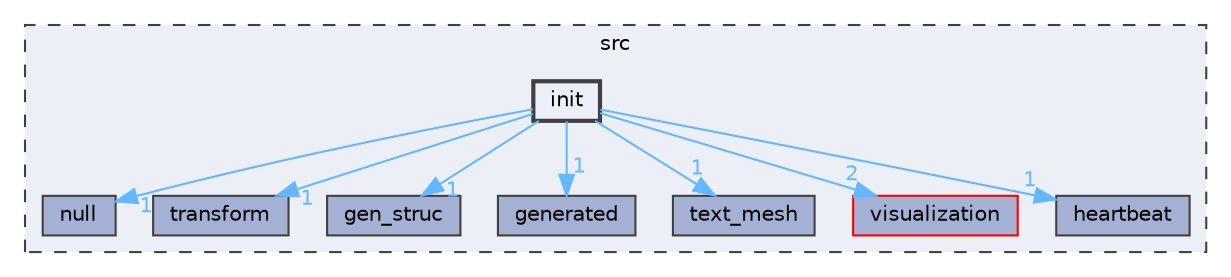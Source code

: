 digraph "src/init"
{
 // INTERACTIVE_SVG=YES
 // LATEX_PDF_SIZE
  bgcolor="transparent";
  edge [fontname=Helvetica,fontsize=10,labelfontname=Helvetica,labelfontsize=10];
  node [fontname=Helvetica,fontsize=10,shape=box,height=0.2,width=0.4];
  compound=true
  subgraph clusterdir_68267d1309a1af8e8297ef4c3efbcdba {
    graph [ bgcolor="#edeff6", pencolor="grey25", label="src", fontname=Helvetica,fontsize=10 style="filled,dashed", URL="dir_68267d1309a1af8e8297ef4c3efbcdba.html",tooltip=""]
  dir_0ab50bcd8cd80e098352f9e5ffbba355 [label="null", fillcolor="#a4b1d4", color="grey25", style="filled", URL="dir_0ab50bcd8cd80e098352f9e5ffbba355.html",tooltip=""];
  dir_f1045338104a6f1bc5c5f037b0ca9be2 [label="transform", fillcolor="#a4b1d4", color="grey25", style="filled", URL="dir_f1045338104a6f1bc5c5f037b0ca9be2.html",tooltip=""];
  dir_d9748d221ba7faa83f7fa8169a1d5121 [label="gen_struc", fillcolor="#a4b1d4", color="grey25", style="filled", URL="dir_d9748d221ba7faa83f7fa8169a1d5121.html",tooltip=""];
  dir_c6b3506109318da869165b36926fcb30 [label="generated", fillcolor="#a4b1d4", color="grey25", style="filled", URL="dir_c6b3506109318da869165b36926fcb30.html",tooltip=""];
  dir_b3cdc8b392a41de52e9504248ea8e7e8 [label="text_mesh", fillcolor="#a4b1d4", color="grey25", style="filled", URL="dir_b3cdc8b392a41de52e9504248ea8e7e8.html",tooltip=""];
  dir_b00de47ad7e2e13a637d9aa605dec95e [label="visualization", fillcolor="#a4b1d4", color="red", style="filled", URL="dir_b00de47ad7e2e13a637d9aa605dec95e.html",tooltip=""];
  dir_5846fc54e97a18e854afcef0d32856ce [label="heartbeat", fillcolor="#a4b1d4", color="grey25", style="filled", URL="dir_5846fc54e97a18e854afcef0d32856ce.html",tooltip=""];
  dir_93ef7a03ae011ca5032e526d863e8f9f [label="init", fillcolor="#edeff6", color="grey25", style="filled,bold", URL="dir_93ef7a03ae011ca5032e526d863e8f9f.html",tooltip=""];
  }
  dir_93ef7a03ae011ca5032e526d863e8f9f->dir_0ab50bcd8cd80e098352f9e5ffbba355 [headlabel="1", labeldistance=1.5 headhref="dir_000016_000020.html" color="steelblue1" fontcolor="steelblue1"];
  dir_93ef7a03ae011ca5032e526d863e8f9f->dir_5846fc54e97a18e854afcef0d32856ce [headlabel="1", labeldistance=1.5 headhref="dir_000016_000015.html" color="steelblue1" fontcolor="steelblue1"];
  dir_93ef7a03ae011ca5032e526d863e8f9f->dir_b00de47ad7e2e13a637d9aa605dec95e [headlabel="2", labeldistance=1.5 headhref="dir_000016_000032.html" color="steelblue1" fontcolor="steelblue1"];
  dir_93ef7a03ae011ca5032e526d863e8f9f->dir_b3cdc8b392a41de52e9504248ea8e7e8 [headlabel="1", labeldistance=1.5 headhref="dir_000016_000026.html" color="steelblue1" fontcolor="steelblue1"];
  dir_93ef7a03ae011ca5032e526d863e8f9f->dir_c6b3506109318da869165b36926fcb30 [headlabel="1", labeldistance=1.5 headhref="dir_000016_000014.html" color="steelblue1" fontcolor="steelblue1"];
  dir_93ef7a03ae011ca5032e526d863e8f9f->dir_d9748d221ba7faa83f7fa8169a1d5121 [headlabel="1", labeldistance=1.5 headhref="dir_000016_000013.html" color="steelblue1" fontcolor="steelblue1"];
  dir_93ef7a03ae011ca5032e526d863e8f9f->dir_f1045338104a6f1bc5c5f037b0ca9be2 [headlabel="1", labeldistance=1.5 headhref="dir_000016_000027.html" color="steelblue1" fontcolor="steelblue1"];
}
